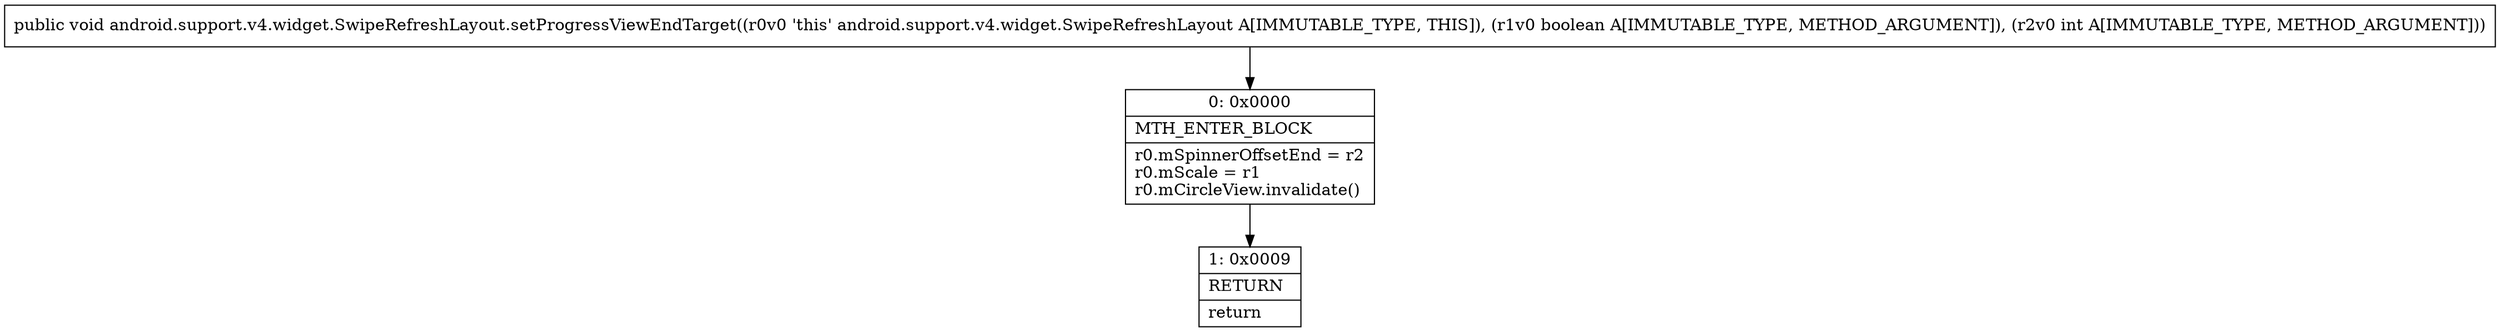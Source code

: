 digraph "CFG forandroid.support.v4.widget.SwipeRefreshLayout.setProgressViewEndTarget(ZI)V" {
Node_0 [shape=record,label="{0\:\ 0x0000|MTH_ENTER_BLOCK\l|r0.mSpinnerOffsetEnd = r2\lr0.mScale = r1\lr0.mCircleView.invalidate()\l}"];
Node_1 [shape=record,label="{1\:\ 0x0009|RETURN\l|return\l}"];
MethodNode[shape=record,label="{public void android.support.v4.widget.SwipeRefreshLayout.setProgressViewEndTarget((r0v0 'this' android.support.v4.widget.SwipeRefreshLayout A[IMMUTABLE_TYPE, THIS]), (r1v0 boolean A[IMMUTABLE_TYPE, METHOD_ARGUMENT]), (r2v0 int A[IMMUTABLE_TYPE, METHOD_ARGUMENT])) }"];
MethodNode -> Node_0;
Node_0 -> Node_1;
}

